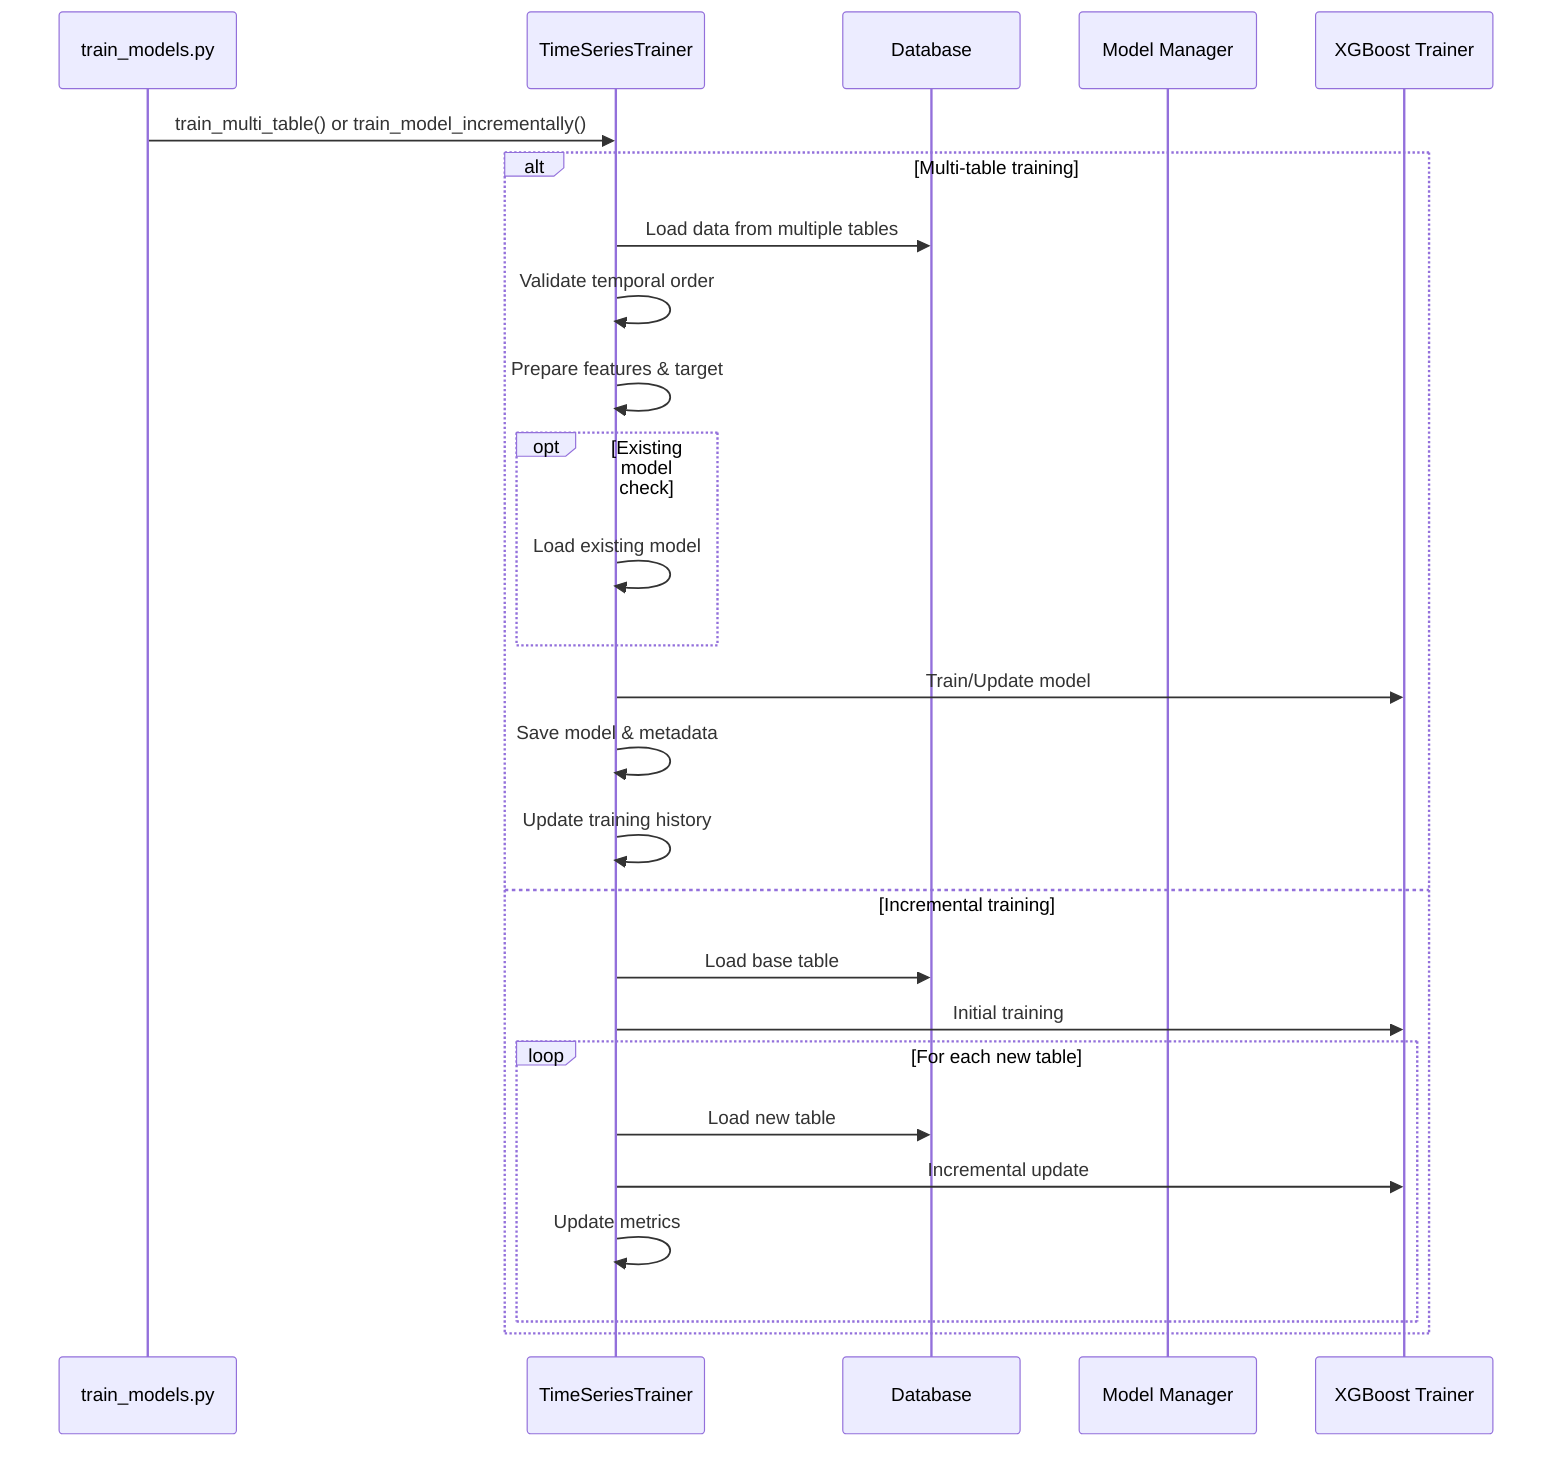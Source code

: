 sequenceDiagram
    participant TM as train_models.py
    participant TST as TimeSeriesTrainer
    participant DB as Database
    participant MM as Model Manager
    participant XGB as XGBoost Trainer

    TM->>TST: train_multi_table() or train_model_incrementally()
    
    alt Multi-table training
        TST->>DB: Load data from multiple tables
        TST->>TST: Validate temporal order
        TST->>TST: Prepare features & target
        
        opt Existing model check
            TST->>TST: Load existing model
        end
        
        TST->>XGB: Train/Update model
        TST->>TST: Save model & metadata
        TST->>TST: Update training history
    else Incremental training
        TST->>DB: Load base table
        TST->>XGB: Initial training
        
        loop For each new table
            TST->>DB: Load new table
            TST->>XGB: Incremental update
            TST->>TST: Update metrics
        end
    end